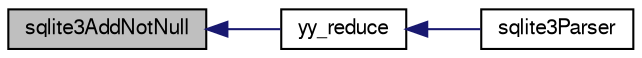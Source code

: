 digraph "sqlite3AddNotNull"
{
  edge [fontname="FreeSans",fontsize="10",labelfontname="FreeSans",labelfontsize="10"];
  node [fontname="FreeSans",fontsize="10",shape=record];
  rankdir="LR";
  Node410503 [label="sqlite3AddNotNull",height=0.2,width=0.4,color="black", fillcolor="grey75", style="filled", fontcolor="black"];
  Node410503 -> Node410504 [dir="back",color="midnightblue",fontsize="10",style="solid",fontname="FreeSans"];
  Node410504 [label="yy_reduce",height=0.2,width=0.4,color="black", fillcolor="white", style="filled",URL="$sqlite3_8c.html#a7c419a9b25711c666a9a2449ef377f14"];
  Node410504 -> Node410505 [dir="back",color="midnightblue",fontsize="10",style="solid",fontname="FreeSans"];
  Node410505 [label="sqlite3Parser",height=0.2,width=0.4,color="black", fillcolor="white", style="filled",URL="$sqlite3_8c.html#a0327d71a5fabe0b6a343d78a2602e72a"];
}
